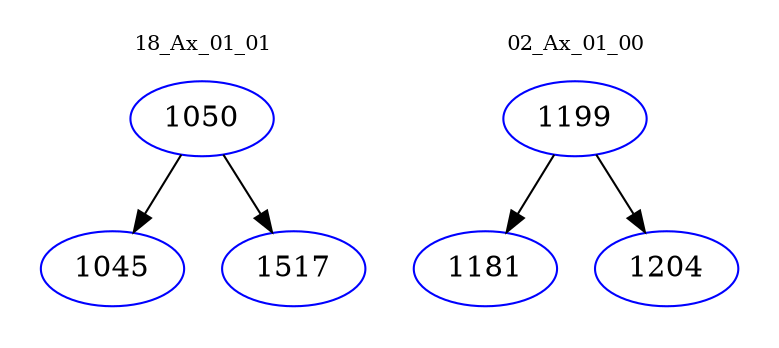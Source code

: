 digraph{
subgraph cluster_0 {
color = white
label = "18_Ax_01_01";
fontsize=10;
T0_1050 [label="1050", color="blue"]
T0_1050 -> T0_1045 [color="black"]
T0_1045 [label="1045", color="blue"]
T0_1050 -> T0_1517 [color="black"]
T0_1517 [label="1517", color="blue"]
}
subgraph cluster_1 {
color = white
label = "02_Ax_01_00";
fontsize=10;
T1_1199 [label="1199", color="blue"]
T1_1199 -> T1_1181 [color="black"]
T1_1181 [label="1181", color="blue"]
T1_1199 -> T1_1204 [color="black"]
T1_1204 [label="1204", color="blue"]
}
}
